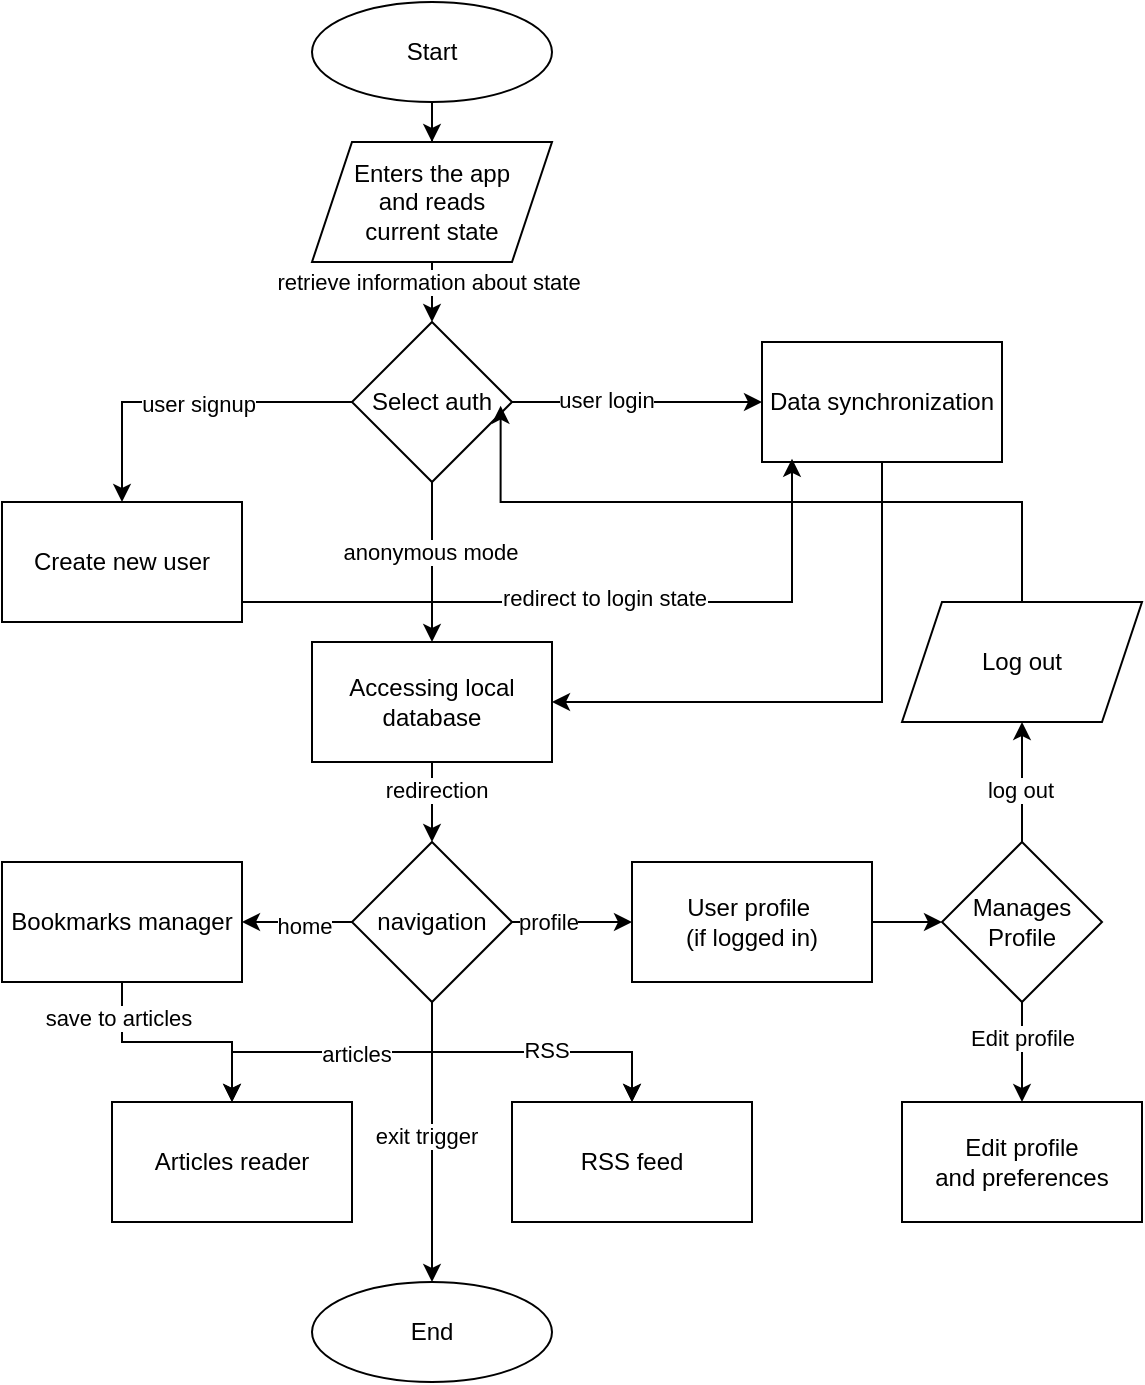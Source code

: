 <mxfile version="27.1.5">
  <diagram name="Page-1" id="xyOmEaA9XgBoMNlBmKNR">
    <mxGraphModel dx="946" dy="603" grid="1" gridSize="10" guides="1" tooltips="1" connect="1" arrows="1" fold="1" page="1" pageScale="1" pageWidth="850" pageHeight="1100" math="0" shadow="0">
      <root>
        <mxCell id="0" />
        <mxCell id="1" parent="0" />
        <mxCell id="hPKtqtX5Fvblj8R9O3gZ-3" value="" style="edgeStyle=orthogonalEdgeStyle;rounded=0;orthogonalLoop=1;jettySize=auto;html=1;" edge="1" parent="1" source="hPKtqtX5Fvblj8R9O3gZ-1" target="hPKtqtX5Fvblj8R9O3gZ-2">
          <mxGeometry relative="1" as="geometry" />
        </mxCell>
        <mxCell id="hPKtqtX5Fvblj8R9O3gZ-47" value="retrieve information about state" style="edgeLabel;html=1;align=center;verticalAlign=middle;resizable=0;points=[];" vertex="1" connectable="0" parent="hPKtqtX5Fvblj8R9O3gZ-3">
          <mxGeometry x="-0.624" y="-2" relative="1" as="geometry">
            <mxPoint as="offset" />
          </mxGeometry>
        </mxCell>
        <mxCell id="hPKtqtX5Fvblj8R9O3gZ-1" value="&lt;div&gt;Enters the app&lt;/div&gt;&lt;div&gt;and reads&lt;/div&gt;&lt;div&gt;current state&lt;/div&gt;" style="shape=parallelogram;perimeter=parallelogramPerimeter;whiteSpace=wrap;html=1;fixedSize=1;" vertex="1" parent="1">
          <mxGeometry x="305" y="180" width="120" height="60" as="geometry" />
        </mxCell>
        <mxCell id="hPKtqtX5Fvblj8R9O3gZ-5" value="" style="edgeStyle=orthogonalEdgeStyle;rounded=0;orthogonalLoop=1;jettySize=auto;html=1;" edge="1" parent="1" source="hPKtqtX5Fvblj8R9O3gZ-2" target="hPKtqtX5Fvblj8R9O3gZ-4">
          <mxGeometry relative="1" as="geometry" />
        </mxCell>
        <mxCell id="hPKtqtX5Fvblj8R9O3gZ-6" value="&lt;div&gt;anonymous mode&lt;/div&gt;" style="edgeLabel;html=1;align=center;verticalAlign=middle;resizable=0;points=[];" vertex="1" connectable="0" parent="hPKtqtX5Fvblj8R9O3gZ-5">
          <mxGeometry x="-0.125" y="-1" relative="1" as="geometry">
            <mxPoint as="offset" />
          </mxGeometry>
        </mxCell>
        <mxCell id="hPKtqtX5Fvblj8R9O3gZ-8" value="" style="edgeStyle=orthogonalEdgeStyle;rounded=0;orthogonalLoop=1;jettySize=auto;html=1;" edge="1" parent="1" source="hPKtqtX5Fvblj8R9O3gZ-2" target="hPKtqtX5Fvblj8R9O3gZ-7">
          <mxGeometry relative="1" as="geometry" />
        </mxCell>
        <mxCell id="hPKtqtX5Fvblj8R9O3gZ-9" value="user login" style="edgeLabel;html=1;align=center;verticalAlign=middle;resizable=0;points=[];" vertex="1" connectable="0" parent="hPKtqtX5Fvblj8R9O3gZ-8">
          <mxGeometry x="-0.248" y="1" relative="1" as="geometry">
            <mxPoint as="offset" />
          </mxGeometry>
        </mxCell>
        <mxCell id="hPKtqtX5Fvblj8R9O3gZ-49" value="" style="edgeStyle=orthogonalEdgeStyle;rounded=0;orthogonalLoop=1;jettySize=auto;html=1;" edge="1" parent="1" source="hPKtqtX5Fvblj8R9O3gZ-2" target="hPKtqtX5Fvblj8R9O3gZ-48">
          <mxGeometry relative="1" as="geometry" />
        </mxCell>
        <mxCell id="hPKtqtX5Fvblj8R9O3gZ-50" value="user signup" style="edgeLabel;html=1;align=center;verticalAlign=middle;resizable=0;points=[];" vertex="1" connectable="0" parent="hPKtqtX5Fvblj8R9O3gZ-49">
          <mxGeometry x="-0.059" y="1" relative="1" as="geometry">
            <mxPoint as="offset" />
          </mxGeometry>
        </mxCell>
        <mxCell id="hPKtqtX5Fvblj8R9O3gZ-2" value="&lt;div&gt;Select auth&lt;/div&gt;" style="rhombus;whiteSpace=wrap;html=1;" vertex="1" parent="1">
          <mxGeometry x="325" y="270" width="80" height="80" as="geometry" />
        </mxCell>
        <mxCell id="hPKtqtX5Fvblj8R9O3gZ-12" value="" style="edgeStyle=orthogonalEdgeStyle;rounded=0;orthogonalLoop=1;jettySize=auto;html=1;" edge="1" parent="1" source="hPKtqtX5Fvblj8R9O3gZ-4" target="hPKtqtX5Fvblj8R9O3gZ-11">
          <mxGeometry relative="1" as="geometry" />
        </mxCell>
        <mxCell id="hPKtqtX5Fvblj8R9O3gZ-46" value="redirection" style="edgeLabel;html=1;align=center;verticalAlign=middle;resizable=0;points=[];" vertex="1" connectable="0" parent="hPKtqtX5Fvblj8R9O3gZ-12">
          <mxGeometry x="-0.305" y="2" relative="1" as="geometry">
            <mxPoint as="offset" />
          </mxGeometry>
        </mxCell>
        <mxCell id="hPKtqtX5Fvblj8R9O3gZ-4" value="Accessing local database" style="whiteSpace=wrap;html=1;" vertex="1" parent="1">
          <mxGeometry x="305" y="430" width="120" height="60" as="geometry" />
        </mxCell>
        <mxCell id="hPKtqtX5Fvblj8R9O3gZ-10" style="edgeStyle=orthogonalEdgeStyle;rounded=0;orthogonalLoop=1;jettySize=auto;html=1;entryX=1;entryY=0.5;entryDx=0;entryDy=0;" edge="1" parent="1" source="hPKtqtX5Fvblj8R9O3gZ-7" target="hPKtqtX5Fvblj8R9O3gZ-4">
          <mxGeometry relative="1" as="geometry">
            <Array as="points">
              <mxPoint x="590" y="460" />
            </Array>
          </mxGeometry>
        </mxCell>
        <mxCell id="hPKtqtX5Fvblj8R9O3gZ-7" value="Data synchronization" style="whiteSpace=wrap;html=1;" vertex="1" parent="1">
          <mxGeometry x="530" y="280" width="120" height="60" as="geometry" />
        </mxCell>
        <mxCell id="hPKtqtX5Fvblj8R9O3gZ-14" value="" style="edgeStyle=orthogonalEdgeStyle;rounded=0;orthogonalLoop=1;jettySize=auto;html=1;" edge="1" parent="1" source="hPKtqtX5Fvblj8R9O3gZ-11" target="hPKtqtX5Fvblj8R9O3gZ-13">
          <mxGeometry relative="1" as="geometry" />
        </mxCell>
        <mxCell id="hPKtqtX5Fvblj8R9O3gZ-42" value="home" style="edgeLabel;html=1;align=center;verticalAlign=middle;resizable=0;points=[];" vertex="1" connectable="0" parent="hPKtqtX5Fvblj8R9O3gZ-14">
          <mxGeometry x="-0.123" y="2" relative="1" as="geometry">
            <mxPoint as="offset" />
          </mxGeometry>
        </mxCell>
        <mxCell id="hPKtqtX5Fvblj8R9O3gZ-16" value="" style="edgeStyle=orthogonalEdgeStyle;rounded=0;orthogonalLoop=1;jettySize=auto;html=1;" edge="1" parent="1" source="hPKtqtX5Fvblj8R9O3gZ-11" target="hPKtqtX5Fvblj8R9O3gZ-15">
          <mxGeometry relative="1" as="geometry" />
        </mxCell>
        <mxCell id="hPKtqtX5Fvblj8R9O3gZ-18" value="" style="edgeStyle=orthogonalEdgeStyle;rounded=0;orthogonalLoop=1;jettySize=auto;html=1;" edge="1" parent="1" source="hPKtqtX5Fvblj8R9O3gZ-11" target="hPKtqtX5Fvblj8R9O3gZ-17">
          <mxGeometry relative="1" as="geometry" />
        </mxCell>
        <mxCell id="hPKtqtX5Fvblj8R9O3gZ-44" value="articles" style="edgeLabel;html=1;align=center;verticalAlign=middle;resizable=0;points=[];" vertex="1" connectable="0" parent="hPKtqtX5Fvblj8R9O3gZ-18">
          <mxGeometry x="-0.151" y="1" relative="1" as="geometry">
            <mxPoint as="offset" />
          </mxGeometry>
        </mxCell>
        <mxCell id="hPKtqtX5Fvblj8R9O3gZ-19" value="" style="edgeStyle=orthogonalEdgeStyle;rounded=0;orthogonalLoop=1;jettySize=auto;html=1;" edge="1" parent="1" source="hPKtqtX5Fvblj8R9O3gZ-11" target="hPKtqtX5Fvblj8R9O3gZ-15">
          <mxGeometry relative="1" as="geometry" />
        </mxCell>
        <mxCell id="hPKtqtX5Fvblj8R9O3gZ-45" value="RSS" style="edgeLabel;html=1;align=center;verticalAlign=middle;resizable=0;points=[];" vertex="1" connectable="0" parent="hPKtqtX5Fvblj8R9O3gZ-19">
          <mxGeometry x="0.088" y="1" relative="1" as="geometry">
            <mxPoint as="offset" />
          </mxGeometry>
        </mxCell>
        <mxCell id="hPKtqtX5Fvblj8R9O3gZ-21" value="" style="edgeStyle=orthogonalEdgeStyle;rounded=0;orthogonalLoop=1;jettySize=auto;html=1;" edge="1" parent="1" source="hPKtqtX5Fvblj8R9O3gZ-11" target="hPKtqtX5Fvblj8R9O3gZ-20">
          <mxGeometry relative="1" as="geometry" />
        </mxCell>
        <mxCell id="hPKtqtX5Fvblj8R9O3gZ-43" value="profile" style="edgeLabel;html=1;align=center;verticalAlign=middle;resizable=0;points=[];" vertex="1" connectable="0" parent="hPKtqtX5Fvblj8R9O3gZ-21">
          <mxGeometry x="-0.424" relative="1" as="geometry">
            <mxPoint as="offset" />
          </mxGeometry>
        </mxCell>
        <mxCell id="hPKtqtX5Fvblj8R9O3gZ-34" style="edgeStyle=orthogonalEdgeStyle;rounded=0;orthogonalLoop=1;jettySize=auto;html=1;entryX=0.5;entryY=0;entryDx=0;entryDy=0;" edge="1" parent="1" source="hPKtqtX5Fvblj8R9O3gZ-11" target="hPKtqtX5Fvblj8R9O3gZ-33">
          <mxGeometry relative="1" as="geometry" />
        </mxCell>
        <mxCell id="hPKtqtX5Fvblj8R9O3gZ-39" value="exit trigger" style="edgeLabel;html=1;align=center;verticalAlign=middle;resizable=0;points=[];" vertex="1" connectable="0" parent="hPKtqtX5Fvblj8R9O3gZ-34">
          <mxGeometry x="-0.053" y="-3" relative="1" as="geometry">
            <mxPoint as="offset" />
          </mxGeometry>
        </mxCell>
        <mxCell id="hPKtqtX5Fvblj8R9O3gZ-11" value="navigation" style="rhombus;whiteSpace=wrap;html=1;" vertex="1" parent="1">
          <mxGeometry x="325" y="530" width="80" height="80" as="geometry" />
        </mxCell>
        <mxCell id="hPKtqtX5Fvblj8R9O3gZ-40" style="edgeStyle=orthogonalEdgeStyle;rounded=0;orthogonalLoop=1;jettySize=auto;html=1;entryX=0.5;entryY=0;entryDx=0;entryDy=0;" edge="1" parent="1" source="hPKtqtX5Fvblj8R9O3gZ-13" target="hPKtqtX5Fvblj8R9O3gZ-17">
          <mxGeometry relative="1" as="geometry">
            <Array as="points">
              <mxPoint x="210" y="630" />
              <mxPoint x="265" y="630" />
            </Array>
          </mxGeometry>
        </mxCell>
        <mxCell id="hPKtqtX5Fvblj8R9O3gZ-41" value="&lt;div&gt;save to articles&lt;/div&gt;" style="edgeLabel;html=1;align=center;verticalAlign=middle;resizable=0;points=[];" vertex="1" connectable="0" parent="hPKtqtX5Fvblj8R9O3gZ-40">
          <mxGeometry x="-0.692" y="-2" relative="1" as="geometry">
            <mxPoint as="offset" />
          </mxGeometry>
        </mxCell>
        <mxCell id="hPKtqtX5Fvblj8R9O3gZ-13" value="Bookmarks manager" style="whiteSpace=wrap;html=1;" vertex="1" parent="1">
          <mxGeometry x="150" y="540" width="120" height="60" as="geometry" />
        </mxCell>
        <mxCell id="hPKtqtX5Fvblj8R9O3gZ-15" value="RSS feed" style="whiteSpace=wrap;html=1;" vertex="1" parent="1">
          <mxGeometry x="405" y="660" width="120" height="60" as="geometry" />
        </mxCell>
        <mxCell id="hPKtqtX5Fvblj8R9O3gZ-17" value="Articles reader" style="whiteSpace=wrap;html=1;" vertex="1" parent="1">
          <mxGeometry x="205" y="660" width="120" height="60" as="geometry" />
        </mxCell>
        <mxCell id="hPKtqtX5Fvblj8R9O3gZ-23" value="" style="edgeStyle=orthogonalEdgeStyle;rounded=0;orthogonalLoop=1;jettySize=auto;html=1;" edge="1" parent="1" source="hPKtqtX5Fvblj8R9O3gZ-20" target="hPKtqtX5Fvblj8R9O3gZ-22">
          <mxGeometry relative="1" as="geometry" />
        </mxCell>
        <mxCell id="hPKtqtX5Fvblj8R9O3gZ-20" value="&lt;div&gt;User profile&amp;nbsp;&lt;/div&gt;&lt;div&gt;(if logged in)&lt;/div&gt;" style="whiteSpace=wrap;html=1;" vertex="1" parent="1">
          <mxGeometry x="465" y="540" width="120" height="60" as="geometry" />
        </mxCell>
        <mxCell id="hPKtqtX5Fvblj8R9O3gZ-28" style="edgeStyle=orthogonalEdgeStyle;rounded=0;orthogonalLoop=1;jettySize=auto;html=1;entryX=0.5;entryY=1;entryDx=0;entryDy=0;" edge="1" parent="1" source="hPKtqtX5Fvblj8R9O3gZ-22" target="hPKtqtX5Fvblj8R9O3gZ-27">
          <mxGeometry relative="1" as="geometry" />
        </mxCell>
        <mxCell id="hPKtqtX5Fvblj8R9O3gZ-38" value="log out" style="edgeLabel;html=1;align=center;verticalAlign=middle;resizable=0;points=[];" vertex="1" connectable="0" parent="hPKtqtX5Fvblj8R9O3gZ-28">
          <mxGeometry x="-0.13" y="1" relative="1" as="geometry">
            <mxPoint as="offset" />
          </mxGeometry>
        </mxCell>
        <mxCell id="hPKtqtX5Fvblj8R9O3gZ-36" value="" style="edgeStyle=orthogonalEdgeStyle;rounded=0;orthogonalLoop=1;jettySize=auto;html=1;" edge="1" parent="1" source="hPKtqtX5Fvblj8R9O3gZ-22" target="hPKtqtX5Fvblj8R9O3gZ-35">
          <mxGeometry relative="1" as="geometry" />
        </mxCell>
        <mxCell id="hPKtqtX5Fvblj8R9O3gZ-37" value="Edit profile" style="edgeLabel;html=1;align=center;verticalAlign=middle;resizable=0;points=[];" vertex="1" connectable="0" parent="hPKtqtX5Fvblj8R9O3gZ-36">
          <mxGeometry x="-0.279" relative="1" as="geometry">
            <mxPoint as="offset" />
          </mxGeometry>
        </mxCell>
        <mxCell id="hPKtqtX5Fvblj8R9O3gZ-22" value="&lt;div&gt;Manages&lt;/div&gt;&lt;div&gt;Profile&lt;/div&gt;" style="rhombus;whiteSpace=wrap;html=1;" vertex="1" parent="1">
          <mxGeometry x="620" y="530" width="80" height="80" as="geometry" />
        </mxCell>
        <mxCell id="hPKtqtX5Fvblj8R9O3gZ-27" value="Log out" style="shape=parallelogram;perimeter=parallelogramPerimeter;whiteSpace=wrap;html=1;fixedSize=1;" vertex="1" parent="1">
          <mxGeometry x="600" y="410" width="120" height="60" as="geometry" />
        </mxCell>
        <mxCell id="hPKtqtX5Fvblj8R9O3gZ-29" style="edgeStyle=orthogonalEdgeStyle;rounded=0;orthogonalLoop=1;jettySize=auto;html=1;entryX=0.929;entryY=0.523;entryDx=0;entryDy=0;entryPerimeter=0;" edge="1" parent="1" source="hPKtqtX5Fvblj8R9O3gZ-27" target="hPKtqtX5Fvblj8R9O3gZ-2">
          <mxGeometry relative="1" as="geometry">
            <Array as="points">
              <mxPoint x="660" y="360" />
              <mxPoint x="399" y="360" />
            </Array>
          </mxGeometry>
        </mxCell>
        <mxCell id="hPKtqtX5Fvblj8R9O3gZ-32" style="edgeStyle=orthogonalEdgeStyle;rounded=0;orthogonalLoop=1;jettySize=auto;html=1;entryX=0.5;entryY=0;entryDx=0;entryDy=0;" edge="1" parent="1" source="hPKtqtX5Fvblj8R9O3gZ-30" target="hPKtqtX5Fvblj8R9O3gZ-1">
          <mxGeometry relative="1" as="geometry" />
        </mxCell>
        <mxCell id="hPKtqtX5Fvblj8R9O3gZ-30" value="Start" style="ellipse;whiteSpace=wrap;html=1;" vertex="1" parent="1">
          <mxGeometry x="305" y="110" width="120" height="50" as="geometry" />
        </mxCell>
        <mxCell id="hPKtqtX5Fvblj8R9O3gZ-33" value="End" style="ellipse;whiteSpace=wrap;html=1;" vertex="1" parent="1">
          <mxGeometry x="305" y="750" width="120" height="50" as="geometry" />
        </mxCell>
        <mxCell id="hPKtqtX5Fvblj8R9O3gZ-35" value="&lt;div&gt;Edit profile&lt;/div&gt;&lt;div&gt;and preferences&lt;/div&gt;" style="whiteSpace=wrap;html=1;" vertex="1" parent="1">
          <mxGeometry x="600" y="660" width="120" height="60" as="geometry" />
        </mxCell>
        <mxCell id="hPKtqtX5Fvblj8R9O3gZ-48" value="Create new user" style="whiteSpace=wrap;html=1;" vertex="1" parent="1">
          <mxGeometry x="150" y="360" width="120" height="60" as="geometry" />
        </mxCell>
        <mxCell id="hPKtqtX5Fvblj8R9O3gZ-52" style="edgeStyle=orthogonalEdgeStyle;rounded=0;orthogonalLoop=1;jettySize=auto;html=1;entryX=0.125;entryY=0.973;entryDx=0;entryDy=0;entryPerimeter=0;" edge="1" parent="1" source="hPKtqtX5Fvblj8R9O3gZ-48" target="hPKtqtX5Fvblj8R9O3gZ-7">
          <mxGeometry relative="1" as="geometry">
            <Array as="points">
              <mxPoint x="545" y="410" />
            </Array>
          </mxGeometry>
        </mxCell>
        <mxCell id="hPKtqtX5Fvblj8R9O3gZ-53" value="redirect to login state" style="edgeLabel;html=1;align=center;verticalAlign=middle;resizable=0;points=[];" vertex="1" connectable="0" parent="hPKtqtX5Fvblj8R9O3gZ-52">
          <mxGeometry x="0.042" y="2" relative="1" as="geometry">
            <mxPoint as="offset" />
          </mxGeometry>
        </mxCell>
      </root>
    </mxGraphModel>
  </diagram>
</mxfile>
